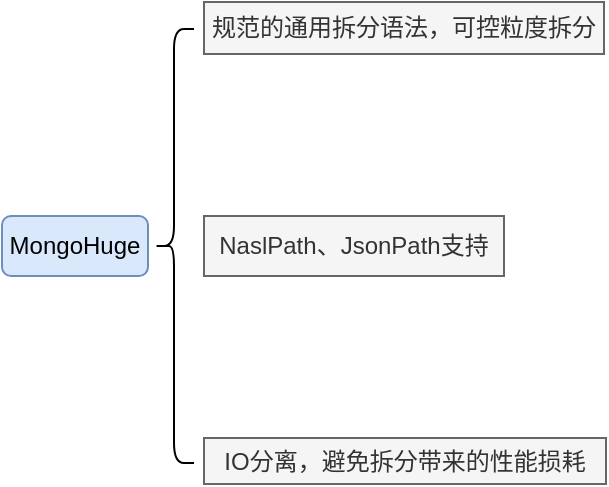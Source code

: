 <mxfile version="20.2.3" type="github">
  <diagram id="8otQLcGt8FNEt5Ys178s" name="第 1 页">
    <mxGraphModel dx="813" dy="435" grid="0" gridSize="10" guides="1" tooltips="1" connect="1" arrows="1" fold="1" page="1" pageScale="1" pageWidth="827" pageHeight="1169" math="0" shadow="0">
      <root>
        <mxCell id="0" />
        <mxCell id="1" parent="0" />
        <mxCell id="aqwmHBOElVPfrlmW572e-2" value="" style="shape=curlyBracket;whiteSpace=wrap;html=1;rounded=1;" vertex="1" parent="1">
          <mxGeometry x="180" y="76.5" width="20" height="217" as="geometry" />
        </mxCell>
        <mxCell id="aqwmHBOElVPfrlmW572e-4" value="MongoHuge" style="text;html=1;align=center;verticalAlign=middle;whiteSpace=wrap;rounded=1;strokeColor=#6c8ebf;fillColor=#dae8fc;" vertex="1" parent="1">
          <mxGeometry x="104" y="170" width="73" height="30" as="geometry" />
        </mxCell>
        <mxCell id="aqwmHBOElVPfrlmW572e-5" value="规范的通用拆分语法，可控粒度拆分" style="text;html=1;strokeColor=#666666;fillColor=#f5f5f5;align=center;verticalAlign=middle;whiteSpace=wrap;rounded=0;fontColor=#333333;" vertex="1" parent="1">
          <mxGeometry x="205" y="63" width="200" height="26" as="geometry" />
        </mxCell>
        <mxCell id="aqwmHBOElVPfrlmW572e-6" value="NaslPath、JsonPath支持" style="text;html=1;strokeColor=#666666;fillColor=#f5f5f5;align=center;verticalAlign=middle;whiteSpace=wrap;rounded=0;fontColor=#333333;" vertex="1" parent="1">
          <mxGeometry x="205" y="170" width="150" height="30" as="geometry" />
        </mxCell>
        <mxCell id="aqwmHBOElVPfrlmW572e-7" value="IO分离，避免拆分带来的性能损耗" style="text;html=1;strokeColor=#666666;fillColor=#f5f5f5;align=center;verticalAlign=middle;whiteSpace=wrap;rounded=0;fontColor=#333333;" vertex="1" parent="1">
          <mxGeometry x="205" y="281" width="201" height="23" as="geometry" />
        </mxCell>
      </root>
    </mxGraphModel>
  </diagram>
</mxfile>
